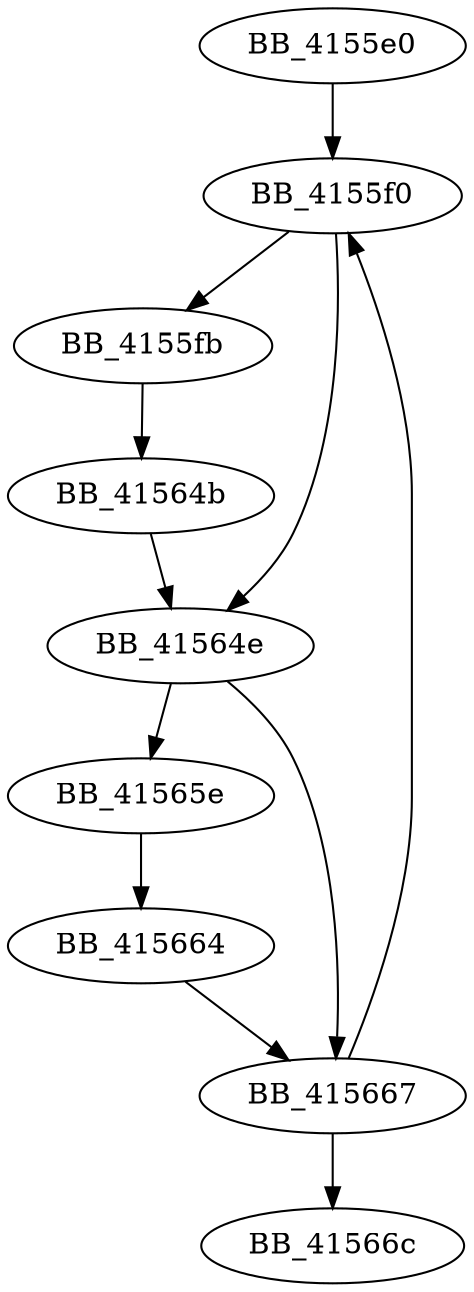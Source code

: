 DiGraph sub_4155E0{
BB_4155e0->BB_4155f0
BB_4155f0->BB_4155fb
BB_4155f0->BB_41564e
BB_4155fb->BB_41564b
BB_41564b->BB_41564e
BB_41564e->BB_41565e
BB_41564e->BB_415667
BB_41565e->BB_415664
BB_415664->BB_415667
BB_415667->BB_4155f0
BB_415667->BB_41566c
}
